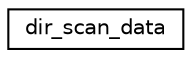 digraph "Graphical Class Hierarchy"
{
  edge [fontname="Helvetica",fontsize="10",labelfontname="Helvetica",labelfontsize="10"];
  node [fontname="Helvetica",fontsize="10",shape=record];
  rankdir="LR";
  Node1 [label="dir_scan_data",height=0.2,width=0.4,color="black", fillcolor="white", style="filled",URL="$d2/dae/structdir__scan__data.html"];
}
